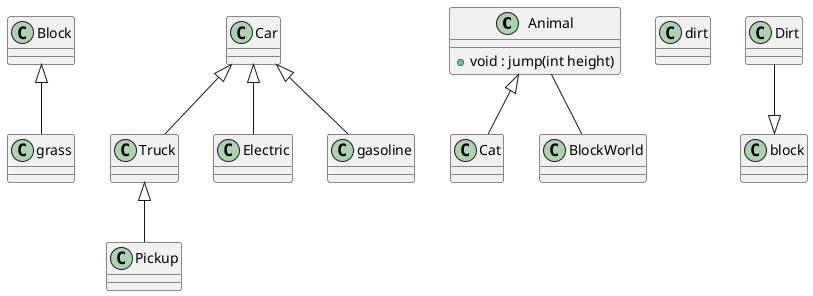 @startuml

class Animal {
    + void : jump(int height)
}

class Cat {

}

class Block {

}

class dirt {

}

class grass {

}

class BlockWorld {

}

class Car {

}

class Electric{

}

class gasoline{

}

class Truck {

}

class Pickup{

}

Electric -up-|> Car
gasoline -up-|> Car
Truck -up-|> Car
Pickup -up-|> Truck

Animal -- BlockWorld
Animal <|-- Cat 
Dirt --|> block
grass -up-|> Block

@enduml